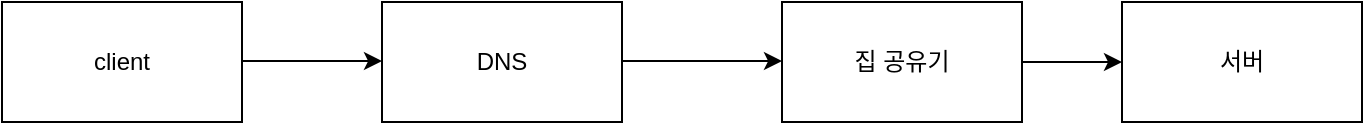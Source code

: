 <mxfile>
    <diagram id="QLTbeGgX-EMK4KR1KgJ2" name="페이지-1">
        <mxGraphModel dx="734" dy="654" grid="1" gridSize="10" guides="1" tooltips="1" connect="1" arrows="1" fold="1" page="1" pageScale="1" pageWidth="827" pageHeight="1169" math="0" shadow="0">
            <root>
                <mxCell id="0"/>
                <mxCell id="1" parent="0"/>
                <mxCell id="2" value="client" style="rounded=0;whiteSpace=wrap;html=1;" parent="1" vertex="1">
                    <mxGeometry x="80" y="140" width="120" height="60" as="geometry"/>
                </mxCell>
                <mxCell id="3" value="" style="endArrow=classic;html=1;" parent="1" edge="1">
                    <mxGeometry width="50" height="50" relative="1" as="geometry">
                        <mxPoint x="200" y="169.55" as="sourcePoint"/>
                        <mxPoint x="270" y="169.55" as="targetPoint"/>
                    </mxGeometry>
                </mxCell>
                <mxCell id="4" value="DNS" style="rounded=0;whiteSpace=wrap;html=1;" parent="1" vertex="1">
                    <mxGeometry x="270" y="140" width="120" height="60" as="geometry"/>
                </mxCell>
                <mxCell id="5" value="" style="endArrow=classic;html=1;" parent="1" edge="1">
                    <mxGeometry width="50" height="50" relative="1" as="geometry">
                        <mxPoint x="390" y="169.55" as="sourcePoint"/>
                        <mxPoint x="470" y="169.55" as="targetPoint"/>
                    </mxGeometry>
                </mxCell>
                <mxCell id="6" value="집 공유기" style="rounded=0;whiteSpace=wrap;html=1;" parent="1" vertex="1">
                    <mxGeometry x="470" y="140" width="120" height="60" as="geometry"/>
                </mxCell>
                <mxCell id="7" value="" style="endArrow=classic;html=1;" parent="1" edge="1">
                    <mxGeometry width="50" height="50" relative="1" as="geometry">
                        <mxPoint x="590" y="170" as="sourcePoint"/>
                        <mxPoint x="640" y="170" as="targetPoint"/>
                    </mxGeometry>
                </mxCell>
                <mxCell id="8" value="서버" style="rounded=0;whiteSpace=wrap;html=1;" parent="1" vertex="1">
                    <mxGeometry x="640" y="140" width="120" height="60" as="geometry"/>
                </mxCell>
            </root>
        </mxGraphModel>
    </diagram>
</mxfile>